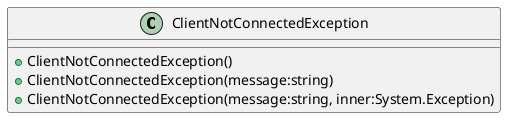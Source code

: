 @startuml
class ClientNotConnectedException {
    + ClientNotConnectedException()
    + ClientNotConnectedException(message:string)
    + ClientNotConnectedException(message:string, inner:System.Exception)
}
@enduml
